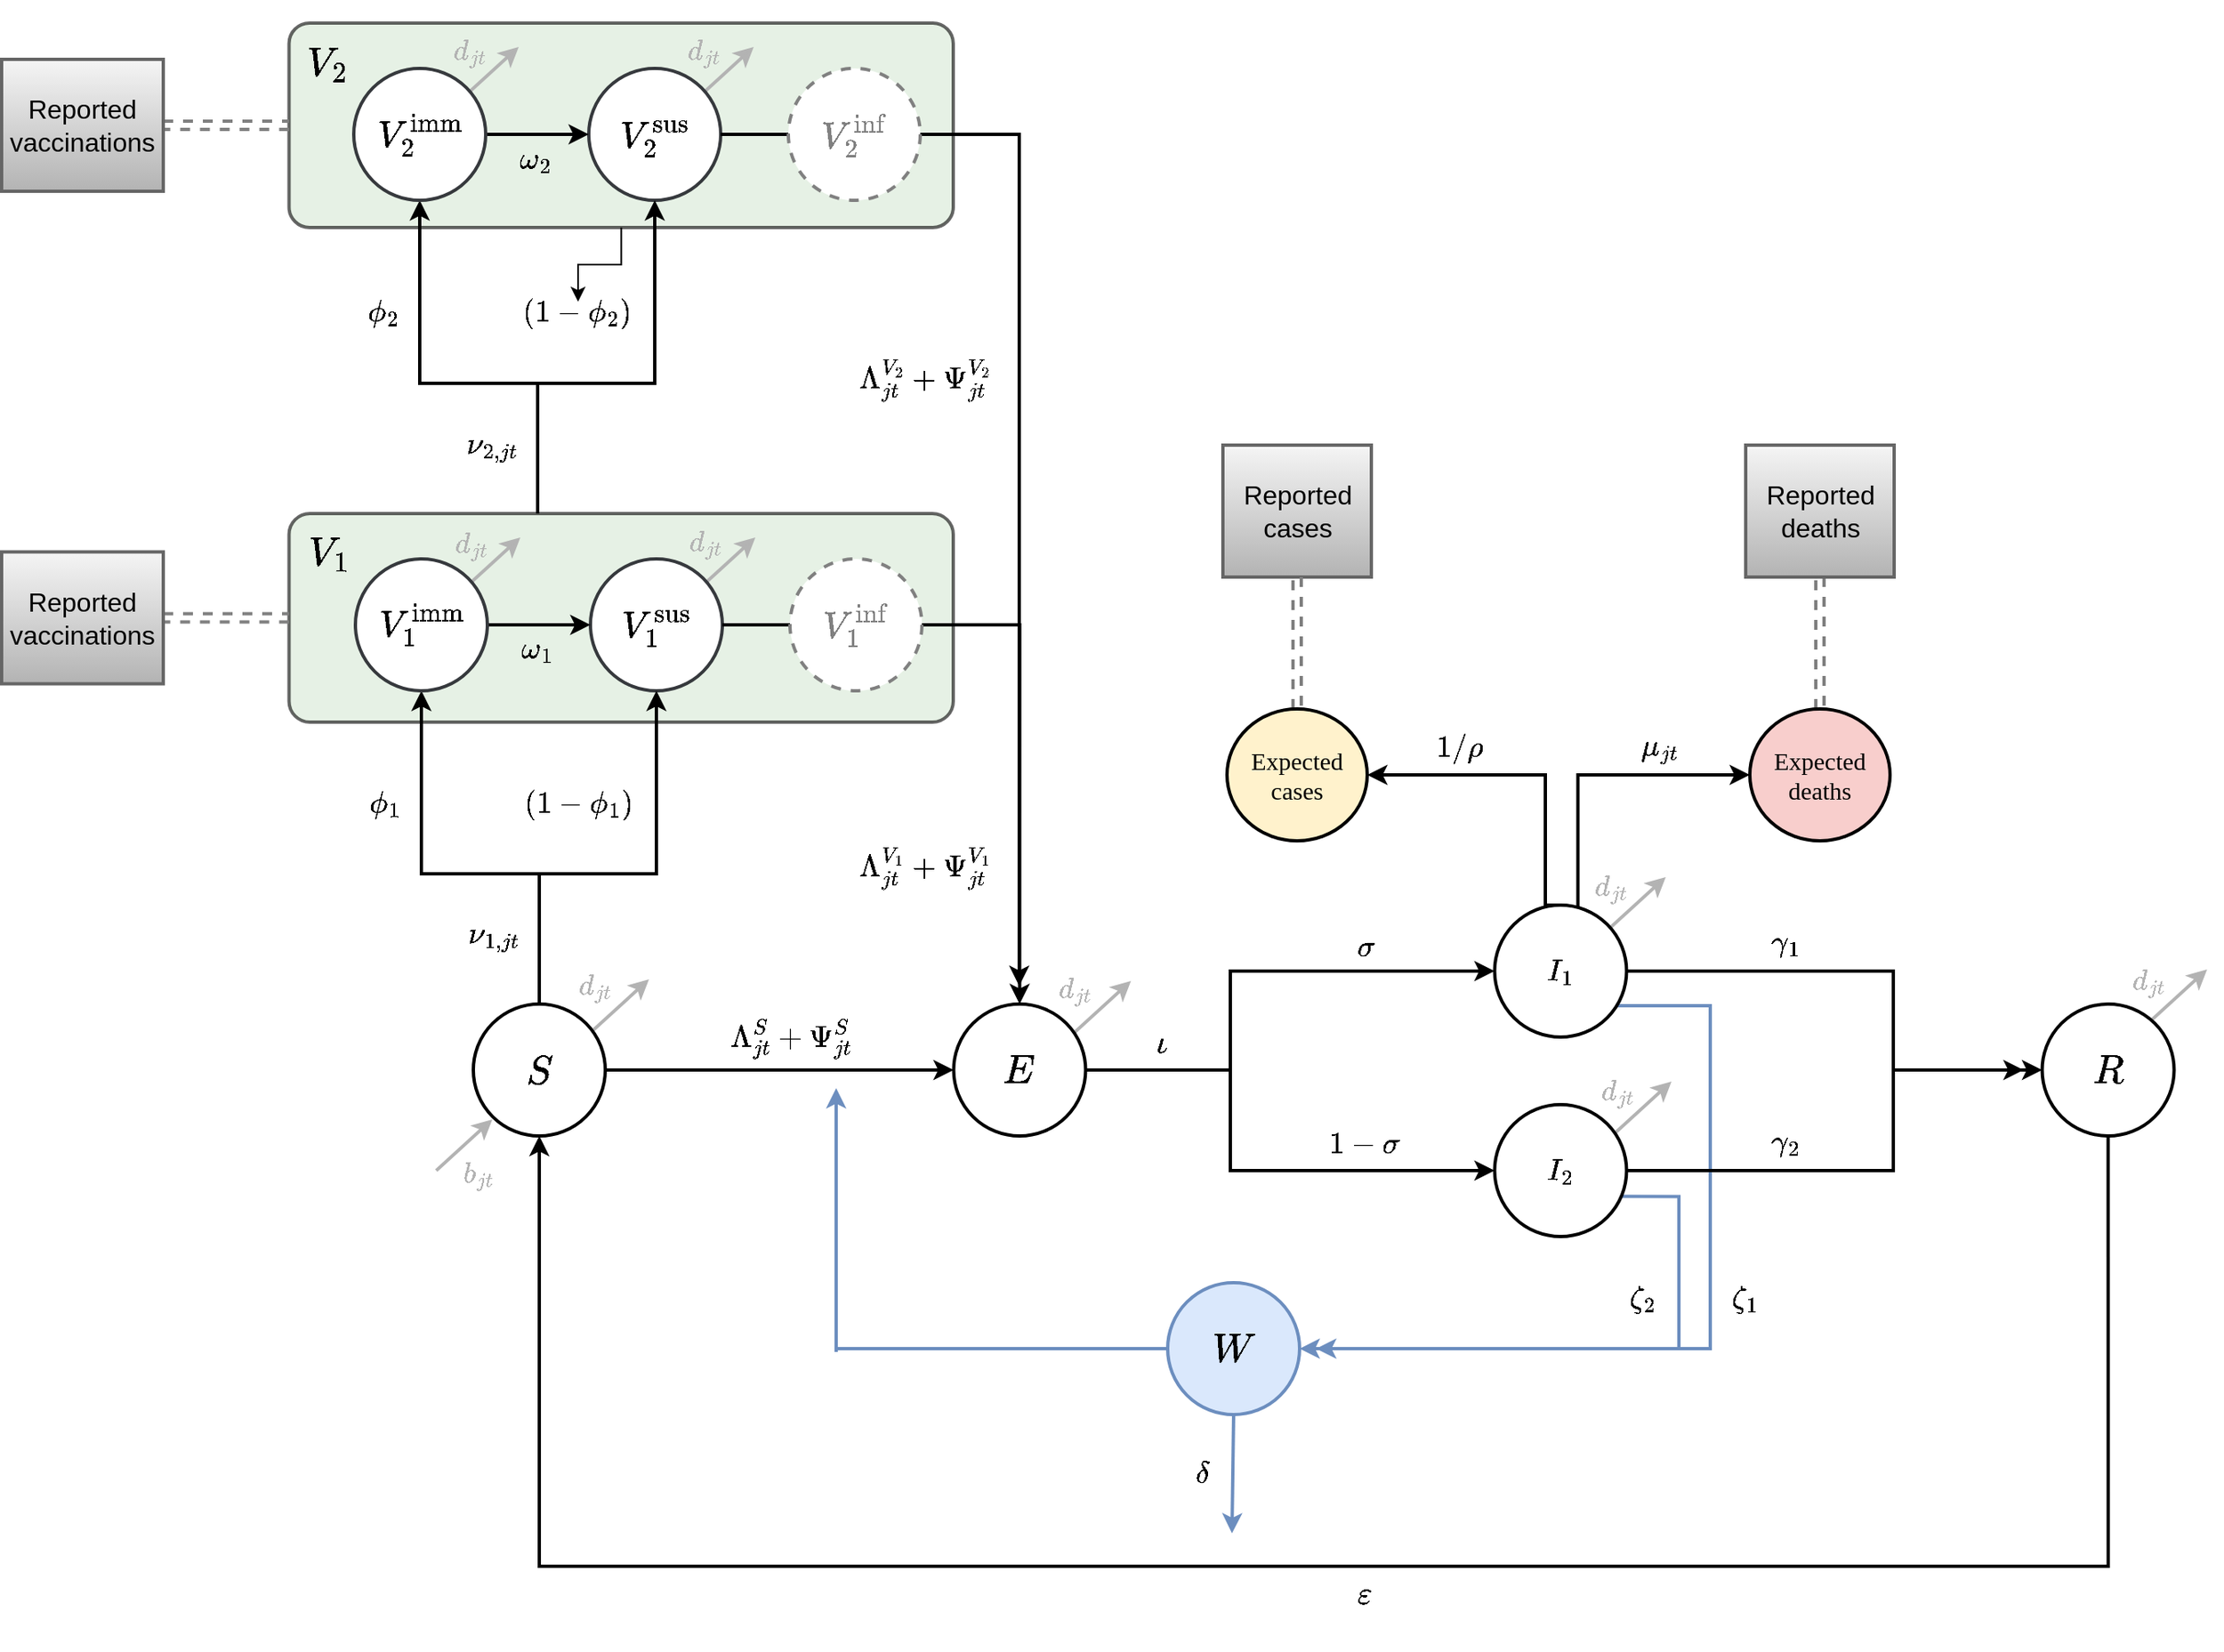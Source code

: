 <mxfile version="24.7.5">
  <diagram name="Page-1" id="SHD7UDlB_XUJz2UPsoch">
    <mxGraphModel dx="264" dy="-9022" grid="1" gridSize="10" guides="1" tooltips="1" connect="1" arrows="1" fold="1" page="1" pageScale="1" pageWidth="850" pageHeight="1100" background="#FFFFFF" math="1" shadow="0">
      <root>
        <mxCell id="0" />
        <mxCell id="1" parent="0" />
        <mxCell id="UCHa1UU7zW6uGpZXuyY--20" value="" style="rounded=1;whiteSpace=wrap;html=1;fillColor=#d5e8d4;strokeColor=#000000;arcSize=10;strokeWidth=2;opacity=60;" vertex="1" parent="1">
          <mxGeometry x="1367.25" y="10583.5" width="402.75" height="126.5" as="geometry" />
        </mxCell>
        <mxCell id="UCHa1UU7zW6uGpZXuyY--46" style="edgeStyle=orthogonalEdgeStyle;rounded=0;orthogonalLoop=1;jettySize=auto;html=1;" edge="1" parent="1">
          <mxGeometry relative="1" as="geometry">
            <mxPoint x="1579" y="10740" as="targetPoint" />
            <mxPoint x="1579" y="10740" as="sourcePoint" />
          </mxGeometry>
        </mxCell>
        <mxCell id="UCHa1UU7zW6uGpZXuyY--34" value="$$ d_{jt} $$" style="text;html=1;align=center;verticalAlign=middle;whiteSpace=wrap;rounded=0;rotation=0;fontSize=17;fontFamily=Verdana;fillColor=none;fontColor=#B3B3B3;strokeColor=none;strokeWidth=2;" vertex="1" parent="1">
          <mxGeometry x="1610" y="10586" width="20" height="30" as="geometry" />
        </mxCell>
        <mxCell id="UCHa1UU7zW6uGpZXuyY--35" value="" style="endArrow=classic;html=1;rounded=0;fillColor=#f5f5f5;strokeColor=#B3B3B3;strokeWidth=2;" edge="1" parent="1">
          <mxGeometry width="50" height="50" relative="1" as="geometry">
            <mxPoint x="1616" y="10629" as="sourcePoint" />
            <mxPoint x="1650" y="10598" as="targetPoint" />
          </mxGeometry>
        </mxCell>
        <mxCell id="oLPMuAoCh5_cgTSaJTIH-137" style="edgeStyle=orthogonalEdgeStyle;rounded=0;orthogonalLoop=1;jettySize=auto;html=1;strokeColor=#000000;strokeWidth=2;entryX=0;entryY=0.5;entryDx=0;entryDy=0;exitX=1;exitY=0;exitDx=0;exitDy=0;" parent="1" source="oLPMuAoCh5_cgTSaJTIH-207" target="oLPMuAoCh5_cgTSaJTIH-170" edge="1">
          <mxGeometry relative="1" as="geometry">
            <mxPoint x="2180" y="10792" as="sourcePoint" />
            <mxPoint x="2220" y="10792" as="targetPoint" />
            <Array as="points">
              <mxPoint x="2148.75" y="10833" />
              <mxPoint x="2148.75" y="10742" />
            </Array>
          </mxGeometry>
        </mxCell>
        <mxCell id="oLPMuAoCh5_cgTSaJTIH-140" style="edgeStyle=orthogonalEdgeStyle;rounded=0;orthogonalLoop=1;jettySize=auto;html=1;exitX=1;exitY=0.5;exitDx=0;exitDy=0;strokeColor=#000000;strokeWidth=2;entryX=0;entryY=0.5;entryDx=0;entryDy=0;" parent="1" source="oLPMuAoCh5_cgTSaJTIH-202" target="oLPMuAoCh5_cgTSaJTIH-206" edge="1">
          <mxGeometry relative="1" as="geometry">
            <mxPoint x="1979.75" y="10922" as="sourcePoint" />
            <mxPoint x="1747.25" y="10921" as="targetPoint" />
          </mxGeometry>
        </mxCell>
        <mxCell id="oLPMuAoCh5_cgTSaJTIH-143" style="edgeStyle=orthogonalEdgeStyle;rounded=0;orthogonalLoop=1;jettySize=auto;html=1;fillColor=#dae8fc;strokeColor=#6c8ebf;strokeWidth=2;exitX=0.909;exitY=0.696;exitDx=0;exitDy=0;exitPerimeter=0;entryX=1;entryY=0.5;entryDx=0;entryDy=0;" parent="1" source="oLPMuAoCh5_cgTSaJTIH-205" target="oLPMuAoCh5_cgTSaJTIH-146" edge="1">
          <mxGeometry relative="1" as="geometry">
            <Array as="points">
              <mxPoint x="2210" y="10998" />
              <mxPoint x="2210" y="11090" />
            </Array>
            <mxPoint x="2240" y="11030" as="sourcePoint" />
            <mxPoint x="2050" y="11109" as="targetPoint" />
          </mxGeometry>
        </mxCell>
        <mxCell id="oLPMuAoCh5_cgTSaJTIH-144" style="edgeStyle=orthogonalEdgeStyle;rounded=0;orthogonalLoop=1;jettySize=auto;html=1;exitX=0.5;exitY=1;exitDx=0;exitDy=0;entryX=0.5;entryY=1;entryDx=0;entryDy=0;strokeColor=#000000;strokeWidth=2;" parent="1" source="oLPMuAoCh5_cgTSaJTIH-204" target="oLPMuAoCh5_cgTSaJTIH-202" edge="1">
          <mxGeometry relative="1" as="geometry">
            <Array as="points">
              <mxPoint x="2470" y="11222" />
              <mxPoint x="1519" y="11222" />
            </Array>
            <mxPoint x="2480" y="10961" as="sourcePoint" />
            <mxPoint x="1320.25" y="10961" as="targetPoint" />
          </mxGeometry>
        </mxCell>
        <mxCell id="oLPMuAoCh5_cgTSaJTIH-145" style="edgeStyle=orthogonalEdgeStyle;rounded=0;orthogonalLoop=1;jettySize=auto;html=1;fillColor=#dae8fc;strokeColor=#6c8ebf;exitX=0;exitY=0.5;exitDx=0;exitDy=0;strokeWidth=2;" parent="1" source="oLPMuAoCh5_cgTSaJTIH-146" edge="1">
          <mxGeometry relative="1" as="geometry">
            <mxPoint x="1699" y="10932" as="targetPoint" />
            <mxPoint x="1933.75" y="11021" as="sourcePoint" />
            <Array as="points">
              <mxPoint x="1699" y="11092" />
              <mxPoint x="1699" y="10982" />
            </Array>
          </mxGeometry>
        </mxCell>
        <mxCell id="oLPMuAoCh5_cgTSaJTIH-146" value="$$W$$" style="ellipse;whiteSpace=wrap;html=1;aspect=fixed;fontSize=24;fontFamily=Verdana;fillColor=#dae8fc;strokeColor=#6c8ebf;strokeWidth=2;fontColor=#000000;" parent="1" vertex="1">
          <mxGeometry x="1900" y="11050" width="80" height="80" as="geometry" />
        </mxCell>
        <mxCell id="oLPMuAoCh5_cgTSaJTIH-147" style="edgeStyle=orthogonalEdgeStyle;rounded=0;orthogonalLoop=1;jettySize=auto;html=1;exitX=0.5;exitY=0;exitDx=0;exitDy=0;shape=link;dashed=1;fillColor=#e1d5e7;strokeColor=#808080;strokeWidth=2;entryX=0.5;entryY=1;entryDx=0;entryDy=0;" parent="1" edge="1" target="oLPMuAoCh5_cgTSaJTIH-159" source="oLPMuAoCh5_cgTSaJTIH-170">
          <mxGeometry relative="1" as="geometry">
            <mxPoint x="2294.21" y="10502" as="sourcePoint" />
            <mxPoint x="2294" y="10632" as="targetPoint" />
          </mxGeometry>
        </mxCell>
        <mxCell id="oLPMuAoCh5_cgTSaJTIH-150" value="$$ \phi_1 $$" style="text;html=1;align=center;verticalAlign=middle;whiteSpace=wrap;rounded=0;rotation=0;fontSize=18;fontFamily=Verdana;fontColor=#000000;strokeWidth=2;" parent="1" vertex="1">
          <mxGeometry x="1405.5" y="10743.75" width="39" height="30" as="geometry" />
        </mxCell>
        <mxCell id="oLPMuAoCh5_cgTSaJTIH-151" value="$$\Lambda^{S}_{jt} + \Psi^{S}_{jt} $$" style="text;html=1;align=center;verticalAlign=middle;whiteSpace=wrap;rounded=0;rotation=0;fontSize=18;fontFamily=Verdana;fontColor=#000000;strokeWidth=2;" parent="1" vertex="1">
          <mxGeometry x="1625" y="10887" width="94" height="30" as="geometry" />
        </mxCell>
        <mxCell id="oLPMuAoCh5_cgTSaJTIH-152" value="$$ \gamma_1 $$" style="text;html=1;align=center;verticalAlign=middle;whiteSpace=wrap;rounded=0;rotation=0;fontSize=18;fontFamily=Verdana;fontColor=#000000;strokeWidth=2;" parent="1" vertex="1">
          <mxGeometry x="2239.5" y="10829" width="70" height="30" as="geometry" />
        </mxCell>
        <mxCell id="oLPMuAoCh5_cgTSaJTIH-153" value="$$ \omega_1 $$" style="text;html=1;align=center;verticalAlign=middle;whiteSpace=wrap;rounded=0;rotation=0;fontSize=18;fontFamily=Verdana;fontColor=#000000;strokeWidth=2;" parent="1" vertex="1">
          <mxGeometry x="1497.5" y="10651" width="39" height="30" as="geometry" />
        </mxCell>
        <mxCell id="oLPMuAoCh5_cgTSaJTIH-154" value="" style="endArrow=classic;html=1;rounded=0;fillColor=#f5f5f5;strokeColor=#B3B3B3;strokeWidth=2;" parent="1" edge="1">
          <mxGeometry width="50" height="50" relative="1" as="geometry">
            <mxPoint x="1551.5" y="10897" as="sourcePoint" />
            <mxPoint x="1585.5" y="10866" as="targetPoint" />
          </mxGeometry>
        </mxCell>
        <mxCell id="oLPMuAoCh5_cgTSaJTIH-155" value="$$ \varepsilon $$" style="text;html=1;align=center;verticalAlign=middle;whiteSpace=wrap;rounded=0;rotation=0;fontSize=19;fontFamily=Verdana;fontColor=#000000;strokeWidth=2;" parent="1" vertex="1">
          <mxGeometry x="1999.75" y="11224" width="39" height="30" as="geometry" />
        </mxCell>
        <mxCell id="oLPMuAoCh5_cgTSaJTIH-157" style="edgeStyle=orthogonalEdgeStyle;rounded=0;orthogonalLoop=1;jettySize=auto;html=1;strokeColor=#000000;strokeWidth=2;exitX=0.5;exitY=0;exitDx=0;exitDy=0;entryX=1;entryY=0.5;entryDx=0;entryDy=0;" parent="1" source="oLPMuAoCh5_cgTSaJTIH-207" target="oLPMuAoCh5_cgTSaJTIH-163" edge="1">
          <mxGeometry relative="1" as="geometry">
            <mxPoint x="2100" y="10782" as="sourcePoint" />
            <Array as="points">
              <mxPoint x="2129" y="10821" />
              <mxPoint x="2129" y="10742" />
            </Array>
            <mxPoint x="2099" y="10612" as="targetPoint" />
          </mxGeometry>
        </mxCell>
        <mxCell id="oLPMuAoCh5_cgTSaJTIH-158" value="Reported cases" style="whiteSpace=wrap;html=1;fillColor=#f5f5f5;strokeColor=#666666;strokeWidth=2;fontSize=16;gradientColor=#b3b3b3;fontColor=#000000;" parent="1" vertex="1">
          <mxGeometry x="1933.5" y="10542" width="90" height="80" as="geometry" />
        </mxCell>
        <mxCell id="oLPMuAoCh5_cgTSaJTIH-159" value="Reported deaths" style="whiteSpace=wrap;html=1;fillColor=#f5f5f5;strokeColor=#666666;strokeWidth=2;fontSize=16;gradientColor=#b3b3b3;fontColor=#000000;" parent="1" vertex="1">
          <mxGeometry x="2250.5" y="10542" width="90" height="80" as="geometry" />
        </mxCell>
        <mxCell id="oLPMuAoCh5_cgTSaJTIH-160" value="$$ \sigma $$" style="text;html=1;align=center;verticalAlign=middle;whiteSpace=wrap;rounded=0;rotation=0;fontSize=18;fontFamily=Verdana;fontColor=#000000;strokeWidth=2;" parent="1" vertex="1">
          <mxGeometry x="2010" y="10831" width="20" height="30" as="geometry" />
        </mxCell>
        <mxCell id="oLPMuAoCh5_cgTSaJTIH-161" value="$$ 1-\sigma $$" style="text;html=1;align=center;verticalAlign=middle;whiteSpace=wrap;rounded=0;rotation=0;fontSize=18;fontFamily=Verdana;fontColor=#000000;strokeWidth=2;" parent="1" vertex="1">
          <mxGeometry x="2000.75" y="10951" width="37" height="30" as="geometry" />
        </mxCell>
        <mxCell id="oLPMuAoCh5_cgTSaJTIH-162" style="edgeStyle=orthogonalEdgeStyle;rounded=0;orthogonalLoop=1;jettySize=auto;html=1;exitX=0.5;exitY=0;exitDx=0;exitDy=0;entryX=0.5;entryY=1;entryDx=0;entryDy=0;shape=link;dashed=1;fillColor=#e1d5e7;strokeColor=#808080;strokeWidth=2;" parent="1" source="oLPMuAoCh5_cgTSaJTIH-163" target="oLPMuAoCh5_cgTSaJTIH-158" edge="1">
          <mxGeometry relative="1" as="geometry" />
        </mxCell>
        <mxCell id="oLPMuAoCh5_cgTSaJTIH-163" value="&lt;span style=&quot;font-size: 15px;&quot;&gt;Expected&lt;/span&gt;&lt;div style=&quot;font-size: 15px;&quot;&gt;&lt;span style=&quot;font-size: 15px;&quot;&gt;cases&lt;/span&gt;&lt;/div&gt;" style="ellipse;whiteSpace=wrap;html=1;fontSize=15;fontFamily=Verdana;fillColor=#fff2cc;strokeColor=#000000;strokeWidth=2;fontColor=#000000;" parent="1" vertex="1">
          <mxGeometry x="1936" y="10702" width="85" height="80" as="geometry" />
        </mxCell>
        <mxCell id="oLPMuAoCh5_cgTSaJTIH-164" value="$$ 1/\rho $$" style="text;html=1;align=center;verticalAlign=middle;whiteSpace=wrap;rounded=0;rotation=0;fontSize=18;fontFamily=Verdana;fontColor=#000000;strokeWidth=2;" parent="1" vertex="1">
          <mxGeometry x="2067" y="10709.5" width="20" height="30" as="geometry" />
        </mxCell>
        <mxCell id="oLPMuAoCh5_cgTSaJTIH-167" value="$$ \zeta_1 $$" style="text;html=1;align=center;verticalAlign=middle;whiteSpace=wrap;rounded=0;rotation=0;fontSize=18;fontFamily=Verdana;fillColor=none;fontColor=#000000;strokeColor=none;strokeWidth=2;" parent="1" vertex="1">
          <mxGeometry x="2239.75" y="11044" width="20" height="30" as="geometry" />
        </mxCell>
        <mxCell id="oLPMuAoCh5_cgTSaJTIH-168" value="" style="endArrow=classic;html=1;rounded=0;fillColor=#f5f5f5;strokeColor=#6C8EBF;strokeWidth=2;exitX=0.5;exitY=1;exitDx=0;exitDy=0;" parent="1" source="oLPMuAoCh5_cgTSaJTIH-146" edge="1">
          <mxGeometry width="50" height="50" relative="1" as="geometry">
            <mxPoint x="1975.25" y="11141" as="sourcePoint" />
            <mxPoint x="1939" y="11202" as="targetPoint" />
          </mxGeometry>
        </mxCell>
        <mxCell id="oLPMuAoCh5_cgTSaJTIH-169" value="$$ \delta $$" style="text;html=1;align=center;verticalAlign=middle;whiteSpace=wrap;rounded=0;rotation=0;fontSize=18;fontFamily=Verdana;fontColor=#000000;strokeWidth=2;" parent="1" vertex="1">
          <mxGeometry x="1895" y="11151" width="51.5" height="30" as="geometry" />
        </mxCell>
        <mxCell id="oLPMuAoCh5_cgTSaJTIH-170" value="&lt;div style=&quot;font-size: 15px;&quot;&gt;&lt;font style=&quot;font-size: 15px;&quot;&gt;Expected&lt;/font&gt;&lt;/div&gt;&lt;div style=&quot;font-size: 15px;&quot;&gt;&lt;font style=&quot;font-size: 15px;&quot;&gt;deaths&lt;/font&gt;&lt;/div&gt;" style="ellipse;whiteSpace=wrap;html=1;fontSize=15;fontFamily=Verdana;fillColor=#f8cecc;strokeColor=#000000;strokeWidth=2;fontColor=#000000;" parent="1" vertex="1">
          <mxGeometry x="2253" y="10702" width="85" height="80" as="geometry" />
        </mxCell>
        <mxCell id="oLPMuAoCh5_cgTSaJTIH-171" value="$$b_{jt}$$" style="text;html=1;align=center;verticalAlign=middle;whiteSpace=wrap;rounded=0;rotation=0;fontSize=17;fontFamily=Verdana;fillColor=none;fontColor=#B3B3B3;strokeColor=none;strokeWidth=2;" parent="1" vertex="1">
          <mxGeometry x="1471.5" y="10969" width="20" height="30" as="geometry" />
        </mxCell>
        <mxCell id="oLPMuAoCh5_cgTSaJTIH-172" value="" style="endArrow=classic;html=1;rounded=0;fillColor=#f5f5f5;strokeColor=#B3B3B3;strokeWidth=2;" parent="1" edge="1">
          <mxGeometry width="50" height="50" relative="1" as="geometry">
            <mxPoint x="1456.5" y="10982" as="sourcePoint" />
            <mxPoint x="1490.5" y="10951" as="targetPoint" />
          </mxGeometry>
        </mxCell>
        <mxCell id="oLPMuAoCh5_cgTSaJTIH-173" value="$$ d_{jt} $$" style="text;html=1;align=center;verticalAlign=middle;whiteSpace=wrap;rounded=0;rotation=0;fontSize=17;fontFamily=Verdana;fillColor=none;fontColor=#B3B3B3;strokeColor=none;strokeWidth=2;" parent="1" vertex="1">
          <mxGeometry x="1467.5" y="10587" width="20" height="30" as="geometry" />
        </mxCell>
        <mxCell id="oLPMuAoCh5_cgTSaJTIH-174" value="" style="endArrow=classic;html=1;rounded=0;fillColor=#f5f5f5;strokeColor=#B3B3B3;strokeWidth=2;" parent="1" edge="1">
          <mxGeometry width="50" height="50" relative="1" as="geometry">
            <mxPoint x="1473.5" y="10629" as="sourcePoint" />
            <mxPoint x="1507.5" y="10598" as="targetPoint" />
          </mxGeometry>
        </mxCell>
        <mxCell id="oLPMuAoCh5_cgTSaJTIH-183" value="$$ d_{jt} $$" style="text;html=1;align=center;verticalAlign=middle;whiteSpace=wrap;rounded=0;rotation=0;fontSize=17;fontFamily=Verdana;fillColor=none;fontColor=#B3B3B3;strokeColor=none;strokeWidth=2;" parent="1" vertex="1">
          <mxGeometry x="1833.75" y="10857" width="20" height="30" as="geometry" />
        </mxCell>
        <mxCell id="oLPMuAoCh5_cgTSaJTIH-184" value="" style="endArrow=classic;html=1;rounded=0;fillColor=#f5f5f5;strokeColor=#B3B3B3;strokeWidth=2;" parent="1" edge="1">
          <mxGeometry width="50" height="50" relative="1" as="geometry">
            <mxPoint x="1843.75" y="10898" as="sourcePoint" />
            <mxPoint x="1877.75" y="10867" as="targetPoint" />
          </mxGeometry>
        </mxCell>
        <mxCell id="oLPMuAoCh5_cgTSaJTIH-186" value="$$ \iota $$" style="text;html=1;align=center;verticalAlign=middle;whiteSpace=wrap;rounded=0;rotation=0;fontSize=19;fontFamily=Verdana;fontColor=#000000;strokeWidth=2;" parent="1" vertex="1">
          <mxGeometry x="1861" y="10890" width="70" height="30" as="geometry" />
        </mxCell>
        <mxCell id="oLPMuAoCh5_cgTSaJTIH-188" style="edgeStyle=orthogonalEdgeStyle;rounded=0;orthogonalLoop=1;jettySize=auto;html=1;exitX=1;exitY=0.5;exitDx=0;exitDy=0;entryX=0;entryY=0.5;entryDx=0;entryDy=0;strokeWidth=2;strokeColor=#000000;" parent="1" target="oLPMuAoCh5_cgTSaJTIH-205" edge="1">
          <mxGeometry relative="1" as="geometry">
            <mxPoint x="1854.25" y="10921" as="sourcePoint" />
            <mxPoint x="2024.25" y="10855" as="targetPoint" />
            <Array as="points">
              <mxPoint x="1938" y="10921" />
              <mxPoint x="1938" y="10982" />
            </Array>
          </mxGeometry>
        </mxCell>
        <mxCell id="oLPMuAoCh5_cgTSaJTIH-189" style="edgeStyle=orthogonalEdgeStyle;rounded=0;orthogonalLoop=1;jettySize=auto;html=1;exitX=1;exitY=0.5;exitDx=0;exitDy=0;strokeWidth=2;strokeColor=#000000;entryX=0;entryY=0.5;entryDx=0;entryDy=0;" parent="1" source="oLPMuAoCh5_cgTSaJTIH-206" target="oLPMuAoCh5_cgTSaJTIH-207" edge="1">
          <mxGeometry relative="1" as="geometry">
            <mxPoint x="1854.25" y="10921" as="sourcePoint" />
            <mxPoint x="1997.25" y="10902" as="targetPoint" />
            <Array as="points">
              <mxPoint x="1938" y="10921" />
              <mxPoint x="1938" y="10861" />
            </Array>
          </mxGeometry>
        </mxCell>
        <mxCell id="oLPMuAoCh5_cgTSaJTIH-190" style="edgeStyle=orthogonalEdgeStyle;rounded=0;orthogonalLoop=1;jettySize=auto;html=1;exitX=1;exitY=1;exitDx=0;exitDy=0;fillColor=#dae8fc;strokeColor=#6c8ebf;strokeWidth=2;" parent="1" source="oLPMuAoCh5_cgTSaJTIH-207" edge="1">
          <mxGeometry relative="1" as="geometry">
            <mxPoint x="2100.034" y="10899.284" as="sourcePoint" />
            <mxPoint x="1990" y="11090" as="targetPoint" />
            <Array as="points">
              <mxPoint x="2166" y="10882" />
              <mxPoint x="2229" y="10882" />
              <mxPoint x="2229" y="11090" />
            </Array>
          </mxGeometry>
        </mxCell>
        <mxCell id="oLPMuAoCh5_cgTSaJTIH-191" value="$$ \zeta_2 $$" style="text;html=1;align=center;verticalAlign=middle;whiteSpace=wrap;rounded=0;rotation=0;fontSize=18;fontFamily=Verdana;fillColor=none;fontColor=#000000;strokeColor=none;strokeWidth=2;" parent="1" vertex="1">
          <mxGeometry x="2178.25" y="11044" width="20" height="30" as="geometry" />
        </mxCell>
        <mxCell id="oLPMuAoCh5_cgTSaJTIH-192" style="edgeStyle=orthogonalEdgeStyle;rounded=0;orthogonalLoop=1;jettySize=auto;html=1;exitX=1;exitY=0.5;exitDx=0;exitDy=0;strokeWidth=2;strokeColor=#000000;entryX=0;entryY=0.5;entryDx=0;entryDy=0;" parent="1" source="oLPMuAoCh5_cgTSaJTIH-207" target="oLPMuAoCh5_cgTSaJTIH-204" edge="1">
          <mxGeometry relative="1" as="geometry">
            <mxPoint x="2194.75" y="10872" as="sourcePoint" />
            <mxPoint x="2400.25" y="10942" as="targetPoint" />
            <Array as="points">
              <mxPoint x="2340" y="10861" />
              <mxPoint x="2340" y="10921" />
            </Array>
          </mxGeometry>
        </mxCell>
        <mxCell id="oLPMuAoCh5_cgTSaJTIH-193" style="edgeStyle=orthogonalEdgeStyle;rounded=0;orthogonalLoop=1;jettySize=auto;html=1;exitX=1;exitY=0.5;exitDx=0;exitDy=0;strokeWidth=2;strokeColor=#000000;" parent="1" source="oLPMuAoCh5_cgTSaJTIH-205" edge="1">
          <mxGeometry relative="1" as="geometry">
            <mxPoint x="2188.25" y="10881" as="sourcePoint" />
            <mxPoint x="2419" y="10921" as="targetPoint" />
            <Array as="points">
              <mxPoint x="2340" y="10982" />
              <mxPoint x="2340" y="10921" />
            </Array>
          </mxGeometry>
        </mxCell>
        <mxCell id="oLPMuAoCh5_cgTSaJTIH-194" value="$$ d_{jt} $$" style="text;html=1;align=center;verticalAlign=middle;whiteSpace=wrap;rounded=0;rotation=0;fontSize=17;fontFamily=Verdana;fillColor=none;fontColor=#B3B3B3;strokeColor=none;strokeWidth=2;" parent="1" vertex="1">
          <mxGeometry x="2485.25" y="10852" width="20" height="30" as="geometry" />
        </mxCell>
        <mxCell id="oLPMuAoCh5_cgTSaJTIH-195" value="" style="endArrow=classic;html=1;rounded=0;fillColor=#f5f5f5;strokeColor=#B3B3B3;strokeWidth=2;" parent="1" edge="1">
          <mxGeometry width="50" height="50" relative="1" as="geometry">
            <mxPoint x="2496.25" y="10891" as="sourcePoint" />
            <mxPoint x="2530.25" y="10860" as="targetPoint" />
          </mxGeometry>
        </mxCell>
        <mxCell id="oLPMuAoCh5_cgTSaJTIH-196" value="$$ \gamma_2 $$" style="text;html=1;align=center;verticalAlign=middle;whiteSpace=wrap;rounded=0;rotation=0;fontSize=18;fontFamily=Verdana;fontColor=#000000;strokeWidth=2;" parent="1" vertex="1">
          <mxGeometry x="2239.75" y="10950" width="70" height="30" as="geometry" />
        </mxCell>
        <mxCell id="oLPMuAoCh5_cgTSaJTIH-202" value="$$S$$" style="ellipse;whiteSpace=wrap;html=1;aspect=fixed;fontSize=24;fontFamily=Verdana;fillColor=#FFFFFF;strokeColor=#000000;fontColor=#000000;strokeWidth=2;" parent="1" vertex="1">
          <mxGeometry x="1479" y="10881" width="80" height="80" as="geometry" />
        </mxCell>
        <mxCell id="oLPMuAoCh5_cgTSaJTIH-204" value="$$R$$" style="ellipse;whiteSpace=wrap;html=1;aspect=fixed;fontSize=24;fontFamily=Verdana;fillColor=#FFFFFF;strokeColor=#000000;fontColor=#000000;strokeWidth=2;" parent="1" vertex="1">
          <mxGeometry x="2430.25" y="10881" width="80" height="80" as="geometry" />
        </mxCell>
        <mxCell id="oLPMuAoCh5_cgTSaJTIH-206" value="$$E$$" style="ellipse;whiteSpace=wrap;html=1;aspect=fixed;fontSize=24;fontFamily=Verdana;fillColor=#FFFFFF;strokeColor=#000000;fontColor=#000000;strokeWidth=2;" parent="1" vertex="1">
          <mxGeometry x="1770.25" y="10881" width="80" height="80" as="geometry" />
        </mxCell>
        <mxCell id="oLPMuAoCh5_cgTSaJTIH-208" value="$$ \mu_{jt} $$" style="text;html=1;align=center;verticalAlign=middle;whiteSpace=wrap;rounded=0;rotation=0;fontSize=18;fontFamily=Verdana;fontColor=#000000;strokeWidth=2;" parent="1" vertex="1">
          <mxGeometry x="2189" y="10709.5" width="20" height="30" as="geometry" />
        </mxCell>
        <mxCell id="oLPMuAoCh5_cgTSaJTIH-210" value="" style="endArrow=classic;html=1;rounded=0;fillColor=#f5f5f5;strokeColor=#B3B3B3;strokeWidth=2;fontStyle=1" parent="1" edge="1">
          <mxGeometry width="50" height="50" relative="1" as="geometry">
            <mxPoint x="2168" y="10835" as="sourcePoint" />
            <mxPoint x="2202" y="10804" as="targetPoint" />
          </mxGeometry>
        </mxCell>
        <mxCell id="oLPMuAoCh5_cgTSaJTIH-209" value="&lt;span style=&quot;font-weight: 400;&quot;&gt;$$ d_{jt} $$&lt;/span&gt;" style="text;html=1;align=center;verticalAlign=middle;whiteSpace=wrap;rounded=0;rotation=0;fontSize=17;fontFamily=Verdana;fillColor=none;fontColor=#B3B3B3;strokeColor=none;strokeWidth=2;fontStyle=1" parent="1" vertex="1">
          <mxGeometry x="2159" y="10795" width="20" height="30" as="geometry" />
        </mxCell>
        <mxCell id="oLPMuAoCh5_cgTSaJTIH-213" value="&lt;span style=&quot;font-weight: 400;&quot;&gt;$$ d_{jt} $$&lt;/span&gt;" style="text;html=1;align=center;verticalAlign=middle;whiteSpace=wrap;rounded=0;rotation=0;fontSize=17;fontFamily=Verdana;fillColor=none;fontColor=#B3B3B3;strokeColor=none;strokeWidth=2;fontStyle=1" parent="1" vertex="1">
          <mxGeometry x="2162.5" y="10919" width="20" height="30" as="geometry" />
        </mxCell>
        <mxCell id="oLPMuAoCh5_cgTSaJTIH-214" value="" style="endArrow=classic;html=1;rounded=0;fillColor=#f5f5f5;strokeColor=#B3B3B3;strokeWidth=2;fontStyle=1" parent="1" edge="1">
          <mxGeometry width="50" height="50" relative="1" as="geometry">
            <mxPoint x="2171.5" y="10959" as="sourcePoint" />
            <mxPoint x="2205.5" y="10928" as="targetPoint" />
          </mxGeometry>
        </mxCell>
        <mxCell id="UCHa1UU7zW6uGpZXuyY--8" value="$$(1-\phi_1)$$" style="text;html=1;align=center;verticalAlign=middle;whiteSpace=wrap;rounded=0;rotation=0;fontSize=18;fontFamily=Verdana;fontColor=#000000;strokeWidth=2;" vertex="1" parent="1">
          <mxGeometry x="1524" y="10752.5" width="39" height="12.5" as="geometry" />
        </mxCell>
        <mxCell id="UCHa1UU7zW6uGpZXuyY--18" value="$$V^{\text{sus}}_1$$" style="ellipse;whiteSpace=wrap;html=1;aspect=fixed;fontSize=22;fontFamily=Verdana;strokeWidth=2;fillColor=#FFFFFF;strokeColor=#36393d;fontColor=#000000;" vertex="1" parent="1">
          <mxGeometry x="1550" y="10611" width="80" height="80" as="geometry" />
        </mxCell>
        <mxCell id="UCHa1UU7zW6uGpZXuyY--21" value="$$V_1$$" style="text;html=1;align=center;verticalAlign=middle;whiteSpace=wrap;rounded=0;rotation=0;fontSize=24;fontFamily=Verdana;fontColor=#000000;strokeWidth=2;" vertex="1" parent="1">
          <mxGeometry x="1372" y="10592" width="39" height="30" as="geometry" />
        </mxCell>
        <mxCell id="UCHa1UU7zW6uGpZXuyY--22" style="edgeStyle=orthogonalEdgeStyle;rounded=0;orthogonalLoop=1;jettySize=auto;html=1;fillColor=#60a917;strokeColor=#000000;strokeWidth=2;exitX=0.5;exitY=0;exitDx=0;exitDy=0;entryX=0.5;entryY=1;entryDx=0;entryDy=0;" edge="1" parent="1" source="oLPMuAoCh5_cgTSaJTIH-202" target="oLPMuAoCh5_cgTSaJTIH-142">
          <mxGeometry relative="1" as="geometry">
            <mxPoint x="1459" y="10872" as="sourcePoint" />
            <mxPoint x="1460" y="10722" as="targetPoint" />
            <Array as="points">
              <mxPoint x="1519" y="10802" />
              <mxPoint x="1448" y="10802" />
            </Array>
          </mxGeometry>
        </mxCell>
        <mxCell id="UCHa1UU7zW6uGpZXuyY--26" style="edgeStyle=orthogonalEdgeStyle;rounded=0;orthogonalLoop=1;jettySize=auto;html=1;entryX=0;entryY=0.5;entryDx=0;entryDy=0;fillColor=#60a917;strokeColor=#000000;strokeWidth=2;exitX=1;exitY=0.5;exitDx=0;exitDy=0;" edge="1" parent="1" source="oLPMuAoCh5_cgTSaJTIH-142" target="UCHa1UU7zW6uGpZXuyY--18">
          <mxGeometry relative="1" as="geometry">
            <mxPoint x="1449" y="10931" as="sourcePoint" />
            <mxPoint x="1449" y="10706" as="targetPoint" />
            <Array as="points">
              <mxPoint x="1509" y="10651" />
              <mxPoint x="1509" y="10651" />
            </Array>
          </mxGeometry>
        </mxCell>
        <mxCell id="UCHa1UU7zW6uGpZXuyY--27" style="edgeStyle=orthogonalEdgeStyle;rounded=0;orthogonalLoop=1;jettySize=auto;html=1;fillColor=#60a917;strokeColor=#000000;strokeWidth=2;exitX=1;exitY=0.5;exitDx=0;exitDy=0;entryX=0.5;entryY=0;entryDx=0;entryDy=0;" edge="1" parent="1" source="UCHa1UU7zW6uGpZXuyY--19" target="oLPMuAoCh5_cgTSaJTIH-206">
          <mxGeometry relative="1" as="geometry">
            <mxPoint x="1636.5" y="10692" as="sourcePoint" />
            <mxPoint x="1679" y="10812" as="targetPoint" />
            <Array as="points">
              <mxPoint x="1810" y="10651" />
            </Array>
          </mxGeometry>
        </mxCell>
        <mxCell id="UCHa1UU7zW6uGpZXuyY--36" value="$$ \nu_{1,jt} $$" style="text;html=1;align=center;verticalAlign=middle;whiteSpace=wrap;rounded=0;rotation=0;fontSize=18;fontFamily=Verdana;fontColor=#000000;strokeWidth=2;" vertex="1" parent="1">
          <mxGeometry x="1471.5" y="10824" width="39" height="30" as="geometry" />
        </mxCell>
        <mxCell id="UCHa1UU7zW6uGpZXuyY--37" style="edgeStyle=orthogonalEdgeStyle;rounded=0;orthogonalLoop=1;jettySize=auto;html=1;exitX=0;exitY=0.5;exitDx=0;exitDy=0;entryX=1;entryY=0.5;entryDx=0;entryDy=0;shape=link;fillColor=#d5e8d4;strokeColor=#808080;dashed=1;strokeWidth=2;width=4;" edge="1" parent="1" source="UCHa1UU7zW6uGpZXuyY--20" target="UCHa1UU7zW6uGpZXuyY--38">
          <mxGeometry relative="1" as="geometry">
            <mxPoint x="1090" y="10641" as="targetPoint" />
            <Array as="points" />
            <mxPoint x="999" y="10641" as="sourcePoint" />
          </mxGeometry>
        </mxCell>
        <mxCell id="UCHa1UU7zW6uGpZXuyY--38" value="Reported vaccinations" style="whiteSpace=wrap;html=1;fillColor=#f5f5f5;strokeColor=#666666;strokeWidth=2;fontSize=16;gradientColor=#b3b3b3;fontColor=#000000;" vertex="1" parent="1">
          <mxGeometry x="1193" y="10606.75" width="98" height="80" as="geometry" />
        </mxCell>
        <mxCell id="UCHa1UU7zW6uGpZXuyY--48" style="edgeStyle=orthogonalEdgeStyle;rounded=0;orthogonalLoop=1;jettySize=auto;html=1;fillColor=#60a917;strokeColor=#000000;strokeWidth=2;exitX=0.5;exitY=0;exitDx=0;exitDy=0;entryX=0.5;entryY=1;entryDx=0;entryDy=0;" edge="1" parent="1" source="oLPMuAoCh5_cgTSaJTIH-202" target="UCHa1UU7zW6uGpZXuyY--18">
          <mxGeometry relative="1" as="geometry">
            <mxPoint x="1647" y="10612" as="sourcePoint" />
            <mxPoint x="1629" y="10702" as="targetPoint" />
            <Array as="points">
              <mxPoint x="1519" y="10802" />
              <mxPoint x="1590" y="10802" />
            </Array>
          </mxGeometry>
        </mxCell>
        <mxCell id="UCHa1UU7zW6uGpZXuyY--73" value="" style="edgeStyle=orthogonalEdgeStyle;rounded=0;orthogonalLoop=1;jettySize=auto;html=1;fillColor=#60a917;strokeColor=#000000;strokeWidth=2;exitX=1;exitY=0.5;exitDx=0;exitDy=0;entryX=0;entryY=0.5;entryDx=0;entryDy=0;endArrow=none;endFill=0;" edge="1" parent="1" source="UCHa1UU7zW6uGpZXuyY--18" target="UCHa1UU7zW6uGpZXuyY--19">
          <mxGeometry relative="1" as="geometry">
            <mxPoint x="1623" y="10651" as="sourcePoint" />
            <mxPoint x="1810" y="10930" as="targetPoint" />
            <Array as="points" />
          </mxGeometry>
        </mxCell>
        <mxCell id="UCHa1UU7zW6uGpZXuyY--19" value="$$V^{\text{inf}}_1$$" style="ellipse;whiteSpace=wrap;html=1;aspect=fixed;fontSize=22;fontFamily=Verdana;strokeWidth=2;fillColor=#FFFFFF;strokeColor=#808080;fontColor=#808080;dashed=1;" vertex="1" parent="1">
          <mxGeometry x="1671" y="10611" width="80" height="80" as="geometry" />
        </mxCell>
        <mxCell id="UCHa1UU7zW6uGpZXuyY--76" value="$$\Lambda^{V_1}_{jt} + \Psi^{V_1}_{jt} $$" style="text;html=1;align=center;verticalAlign=middle;whiteSpace=wrap;rounded=0;rotation=0;fontSize=18;fontFamily=Verdana;fontColor=#000000;strokeWidth=2;" vertex="1" parent="1">
          <mxGeometry x="1706" y="10783" width="94" height="30" as="geometry" />
        </mxCell>
        <mxCell id="UCHa1UU7zW6uGpZXuyY--108" value="" style="edgeStyle=orthogonalEdgeStyle;rounded=0;orthogonalLoop=1;jettySize=auto;html=1;" edge="1" parent="1" source="UCHa1UU7zW6uGpZXuyY--77" target="UCHa1UU7zW6uGpZXuyY--87">
          <mxGeometry relative="1" as="geometry" />
        </mxCell>
        <mxCell id="UCHa1UU7zW6uGpZXuyY--77" value="" style="rounded=1;whiteSpace=wrap;html=1;fillColor=#d5e8d4;strokeColor=#000000;arcSize=10;strokeWidth=2;opacity=60;" vertex="1" parent="1">
          <mxGeometry x="1367.25" y="10286" width="402.75" height="124" as="geometry" />
        </mxCell>
        <mxCell id="UCHa1UU7zW6uGpZXuyY--78" style="edgeStyle=orthogonalEdgeStyle;rounded=0;orthogonalLoop=1;jettySize=auto;html=1;" edge="1" parent="1">
          <mxGeometry relative="1" as="geometry">
            <mxPoint x="1578" y="10442.5" as="targetPoint" />
            <mxPoint x="1578" y="10442.5" as="sourcePoint" />
          </mxGeometry>
        </mxCell>
        <mxCell id="UCHa1UU7zW6uGpZXuyY--79" value="$$ d_{jt} $$" style="text;html=1;align=center;verticalAlign=middle;whiteSpace=wrap;rounded=0;rotation=0;fontSize=17;fontFamily=Verdana;fillColor=none;fontColor=#B3B3B3;strokeColor=none;strokeWidth=2;" vertex="1" parent="1">
          <mxGeometry x="1609" y="10287.5" width="20" height="30" as="geometry" />
        </mxCell>
        <mxCell id="UCHa1UU7zW6uGpZXuyY--80" value="" style="endArrow=classic;html=1;rounded=0;fillColor=#f5f5f5;strokeColor=#B3B3B3;strokeWidth=2;" edge="1" parent="1">
          <mxGeometry width="50" height="50" relative="1" as="geometry">
            <mxPoint x="1615" y="10331.5" as="sourcePoint" />
            <mxPoint x="1649" y="10300.5" as="targetPoint" />
          </mxGeometry>
        </mxCell>
        <mxCell id="UCHa1UU7zW6uGpZXuyY--82" value="$$ \phi_2 $$" style="text;html=1;align=center;verticalAlign=middle;whiteSpace=wrap;rounded=0;rotation=0;fontSize=18;fontFamily=Verdana;fontColor=#000000;strokeWidth=2;" vertex="1" parent="1">
          <mxGeometry x="1404.5" y="10446.25" width="39" height="30" as="geometry" />
        </mxCell>
        <mxCell id="UCHa1UU7zW6uGpZXuyY--84" value="$$ \omega_2 $$" style="text;html=1;align=center;verticalAlign=middle;whiteSpace=wrap;rounded=0;rotation=0;fontSize=18;fontFamily=Verdana;fontColor=#000000;strokeWidth=2;" vertex="1" parent="1">
          <mxGeometry x="1496.5" y="10353.5" width="39" height="30" as="geometry" />
        </mxCell>
        <mxCell id="UCHa1UU7zW6uGpZXuyY--85" value="$$ d_{jt} $$" style="text;html=1;align=center;verticalAlign=middle;whiteSpace=wrap;rounded=0;rotation=0;fontSize=17;fontFamily=Verdana;fillColor=none;fontColor=#B3B3B3;strokeColor=none;strokeWidth=2;" vertex="1" parent="1">
          <mxGeometry x="1466.5" y="10287.5" width="20" height="30" as="geometry" />
        </mxCell>
        <mxCell id="UCHa1UU7zW6uGpZXuyY--86" value="" style="endArrow=classic;html=1;rounded=0;fillColor=#f5f5f5;strokeColor=#B3B3B3;strokeWidth=2;" edge="1" parent="1">
          <mxGeometry width="50" height="50" relative="1" as="geometry">
            <mxPoint x="1472.5" y="10331.5" as="sourcePoint" />
            <mxPoint x="1506.5" y="10300.5" as="targetPoint" />
          </mxGeometry>
        </mxCell>
        <mxCell id="UCHa1UU7zW6uGpZXuyY--87" value="$$(1-\phi_2)$$" style="text;html=1;align=center;verticalAlign=middle;whiteSpace=wrap;rounded=0;rotation=0;fontSize=18;fontFamily=Verdana;fontColor=#000000;strokeWidth=2;" vertex="1" parent="1">
          <mxGeometry x="1523" y="10455" width="39" height="12.5" as="geometry" />
        </mxCell>
        <mxCell id="UCHa1UU7zW6uGpZXuyY--88" value="$$V^{\text{sus}}_2$$" style="ellipse;whiteSpace=wrap;html=1;aspect=fixed;fontSize=22;fontFamily=Verdana;strokeWidth=2;fillColor=#FFFFFF;strokeColor=#36393d;fontColor=#000000;" vertex="1" parent="1">
          <mxGeometry x="1549" y="10313.5" width="80" height="80" as="geometry" />
        </mxCell>
        <mxCell id="UCHa1UU7zW6uGpZXuyY--89" value="$$V_2$$" style="text;html=1;align=center;verticalAlign=middle;whiteSpace=wrap;rounded=0;rotation=0;fontSize=24;fontFamily=Verdana;fontColor=#000000;strokeWidth=2;" vertex="1" parent="1">
          <mxGeometry x="1371" y="10294.5" width="39" height="30" as="geometry" />
        </mxCell>
        <mxCell id="UCHa1UU7zW6uGpZXuyY--90" style="edgeStyle=orthogonalEdgeStyle;rounded=0;orthogonalLoop=1;jettySize=auto;html=1;fillColor=#60a917;strokeColor=#000000;strokeWidth=2;exitX=0.5;exitY=0;exitDx=0;exitDy=0;entryX=0.5;entryY=1;entryDx=0;entryDy=0;" edge="1" parent="1" target="UCHa1UU7zW6uGpZXuyY--81">
          <mxGeometry relative="1" as="geometry">
            <mxPoint x="1518" y="10583.5" as="sourcePoint" />
            <mxPoint x="1459" y="10424.5" as="targetPoint" />
            <Array as="points">
              <mxPoint x="1518" y="10504.5" />
              <mxPoint x="1447" y="10504.5" />
            </Array>
          </mxGeometry>
        </mxCell>
        <mxCell id="UCHa1UU7zW6uGpZXuyY--91" style="edgeStyle=orthogonalEdgeStyle;rounded=0;orthogonalLoop=1;jettySize=auto;html=1;entryX=0;entryY=0.5;entryDx=0;entryDy=0;fillColor=#60a917;strokeColor=#000000;strokeWidth=2;exitX=1;exitY=0.5;exitDx=0;exitDy=0;" edge="1" parent="1" source="UCHa1UU7zW6uGpZXuyY--81" target="UCHa1UU7zW6uGpZXuyY--88">
          <mxGeometry relative="1" as="geometry">
            <mxPoint x="1448" y="10633.5" as="sourcePoint" />
            <mxPoint x="1448" y="10408.5" as="targetPoint" />
            <Array as="points">
              <mxPoint x="1508" y="10353.5" />
              <mxPoint x="1508" y="10353.5" />
            </Array>
          </mxGeometry>
        </mxCell>
        <mxCell id="UCHa1UU7zW6uGpZXuyY--92" style="edgeStyle=orthogonalEdgeStyle;rounded=0;orthogonalLoop=1;jettySize=auto;html=1;fillColor=#60a917;strokeColor=#000000;strokeWidth=2;exitX=1;exitY=0.5;exitDx=0;exitDy=0;" edge="1" parent="1" source="UCHa1UU7zW6uGpZXuyY--98">
          <mxGeometry relative="1" as="geometry">
            <mxPoint x="1860" y="10349" as="sourcePoint" />
            <mxPoint x="1810" y="10870" as="targetPoint" />
            <Array as="points">
              <mxPoint x="1810" y="10354" />
            </Array>
          </mxGeometry>
        </mxCell>
        <mxCell id="UCHa1UU7zW6uGpZXuyY--93" value="$$ \nu_{2,jt} $$" style="text;html=1;align=center;verticalAlign=middle;whiteSpace=wrap;rounded=0;rotation=0;fontSize=18;fontFamily=Verdana;fontColor=#000000;strokeWidth=2;" vertex="1" parent="1">
          <mxGeometry x="1470.5" y="10526.5" width="39" height="30" as="geometry" />
        </mxCell>
        <mxCell id="UCHa1UU7zW6uGpZXuyY--94" style="edgeStyle=orthogonalEdgeStyle;rounded=0;orthogonalLoop=1;jettySize=auto;html=1;exitX=0;exitY=0.5;exitDx=0;exitDy=0;entryX=1;entryY=0.5;entryDx=0;entryDy=0;shape=link;fillColor=#d5e8d4;strokeColor=#808080;dashed=1;strokeWidth=2;width=4;" edge="1" parent="1" source="UCHa1UU7zW6uGpZXuyY--77" target="UCHa1UU7zW6uGpZXuyY--95">
          <mxGeometry relative="1" as="geometry">
            <mxPoint x="1089" y="10343.5" as="targetPoint" />
            <Array as="points" />
            <mxPoint x="998" y="10343.5" as="sourcePoint" />
          </mxGeometry>
        </mxCell>
        <mxCell id="UCHa1UU7zW6uGpZXuyY--95" value="Reported vaccinations" style="whiteSpace=wrap;html=1;fillColor=#f5f5f5;strokeColor=#666666;strokeWidth=2;fontSize=16;gradientColor=#b3b3b3;fontColor=#000000;" vertex="1" parent="1">
          <mxGeometry x="1193" y="10308" width="98" height="80" as="geometry" />
        </mxCell>
        <mxCell id="UCHa1UU7zW6uGpZXuyY--96" style="edgeStyle=orthogonalEdgeStyle;rounded=0;orthogonalLoop=1;jettySize=auto;html=1;fillColor=#60a917;strokeColor=#000000;strokeWidth=2;exitX=0.5;exitY=0;exitDx=0;exitDy=0;entryX=0.5;entryY=1;entryDx=0;entryDy=0;" edge="1" parent="1" target="UCHa1UU7zW6uGpZXuyY--88">
          <mxGeometry relative="1" as="geometry">
            <mxPoint x="1518" y="10583.5" as="sourcePoint" />
            <mxPoint x="1628" y="10404.5" as="targetPoint" />
            <Array as="points">
              <mxPoint x="1518" y="10504.5" />
              <mxPoint x="1589" y="10504.5" />
            </Array>
          </mxGeometry>
        </mxCell>
        <mxCell id="UCHa1UU7zW6uGpZXuyY--97" value="" style="edgeStyle=orthogonalEdgeStyle;rounded=0;orthogonalLoop=1;jettySize=auto;html=1;fillColor=#60a917;strokeColor=#000000;strokeWidth=2;exitX=1;exitY=0.5;exitDx=0;exitDy=0;entryX=0;entryY=0.5;entryDx=0;entryDy=0;endArrow=none;endFill=0;" edge="1" parent="1" source="UCHa1UU7zW6uGpZXuyY--88" target="UCHa1UU7zW6uGpZXuyY--98">
          <mxGeometry relative="1" as="geometry">
            <mxPoint x="1622" y="10353.5" as="sourcePoint" />
            <mxPoint x="1809" y="10632.5" as="targetPoint" />
            <Array as="points" />
          </mxGeometry>
        </mxCell>
        <mxCell id="UCHa1UU7zW6uGpZXuyY--98" value="$$V^{\text{inf}}_2$$" style="ellipse;whiteSpace=wrap;html=1;aspect=fixed;fontSize=22;fontFamily=Verdana;strokeWidth=2;fillColor=#FFFFFF;strokeColor=#808080;fontColor=#808080;dashed=1;" vertex="1" parent="1">
          <mxGeometry x="1670" y="10313.5" width="80" height="80" as="geometry" />
        </mxCell>
        <mxCell id="UCHa1UU7zW6uGpZXuyY--99" value="$$\Lambda^{V_2}_{jt} + \Psi^{V_2}_{jt} $$" style="text;html=1;align=center;verticalAlign=middle;whiteSpace=wrap;rounded=0;rotation=0;fontSize=18;fontFamily=Verdana;fontColor=#000000;strokeWidth=2;" vertex="1" parent="1">
          <mxGeometry x="1706" y="10486.5" width="94" height="30" as="geometry" />
        </mxCell>
        <mxCell id="oLPMuAoCh5_cgTSaJTIH-142" value="$$V^{\text{imm}}_1$$" style="ellipse;whiteSpace=wrap;html=1;aspect=fixed;fontSize=22;fontFamily=Verdana;strokeWidth=2;fillColor=#FFFFFF;strokeColor=#36393d;fontColor=#000000;" parent="1" vertex="1">
          <mxGeometry x="1407.5" y="10611" width="80" height="80" as="geometry" />
        </mxCell>
        <mxCell id="UCHa1UU7zW6uGpZXuyY--81" value="$$V^{\text{imm}}_2$$" style="ellipse;whiteSpace=wrap;html=1;aspect=fixed;fontSize=22;fontFamily=Verdana;strokeWidth=2;fillColor=#FFFFFF;strokeColor=#36393d;fontColor=#000000;" vertex="1" parent="1">
          <mxGeometry x="1406.5" y="10313.5" width="80" height="80" as="geometry" />
        </mxCell>
        <mxCell id="UCHa1UU7zW6uGpZXuyY--105" value="$$ d_{jt} $$" style="text;html=1;align=center;verticalAlign=middle;whiteSpace=wrap;rounded=0;rotation=0;fontSize=17;fontFamily=Verdana;fillColor=none;fontColor=#B3B3B3;strokeColor=none;strokeWidth=2;" vertex="1" parent="1">
          <mxGeometry x="1543" y="10855" width="20" height="30" as="geometry" />
        </mxCell>
        <mxCell id="oLPMuAoCh5_cgTSaJTIH-207" value="&lt;div style=&quot;font-size: 18px;&quot;&gt;$$I_1$$&lt;/div&gt;" style="ellipse;whiteSpace=wrap;html=1;aspect=fixed;fontSize=18;fontFamily=Verdana;fillColor=#FFFFFF;strokeColor=#000000;strokeWidth=2;fontColor=#000000;" parent="1" vertex="1">
          <mxGeometry x="2098.25" y="10821" width="80" height="80" as="geometry" />
        </mxCell>
        <mxCell id="oLPMuAoCh5_cgTSaJTIH-205" value="&lt;div style=&quot;font-size: 18px;&quot;&gt;$$I_2$$&lt;/div&gt;" style="ellipse;whiteSpace=wrap;html=1;aspect=fixed;fontSize=18;fontFamily=Verdana;fillColor=#FFFFFF;strokeColor=#000000;strokeWidth=2;fontColor=#000000;" parent="1" vertex="1">
          <mxGeometry x="2098.25" y="10942" width="80" height="80" as="geometry" />
        </mxCell>
      </root>
    </mxGraphModel>
  </diagram>
</mxfile>
